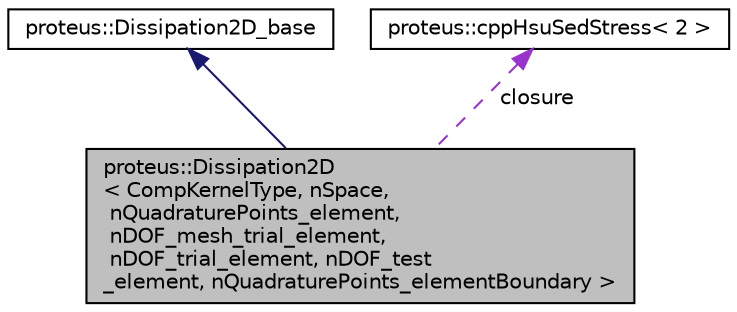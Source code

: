 digraph "proteus::Dissipation2D&lt; CompKernelType, nSpace, nQuadraturePoints_element, nDOF_mesh_trial_element, nDOF_trial_element, nDOF_test_element, nQuadraturePoints_elementBoundary &gt;"
{
 // LATEX_PDF_SIZE
  edge [fontname="Helvetica",fontsize="10",labelfontname="Helvetica",labelfontsize="10"];
  node [fontname="Helvetica",fontsize="10",shape=record];
  Node1 [label="proteus::Dissipation2D\l\< CompKernelType, nSpace,\l nQuadraturePoints_element,\l nDOF_mesh_trial_element,\l nDOF_trial_element, nDOF_test\l_element, nQuadraturePoints_elementBoundary \>",height=0.2,width=0.4,color="black", fillcolor="grey75", style="filled", fontcolor="black",tooltip=" "];
  Node2 -> Node1 [dir="back",color="midnightblue",fontsize="10",style="solid",fontname="Helvetica"];
  Node2 [label="proteus::Dissipation2D_base",height=0.2,width=0.4,color="black", fillcolor="white", style="filled",URL="$classproteus_1_1Dissipation2D__base.html",tooltip=" "];
  Node3 -> Node1 [dir="back",color="darkorchid3",fontsize="10",style="dashed",label=" closure" ,fontname="Helvetica"];
  Node3 [label="proteus::cppHsuSedStress\< 2 \>",height=0.2,width=0.4,color="black", fillcolor="white", style="filled",URL="$classproteus_1_1cppHsuSedStress.html",tooltip=" "];
}
